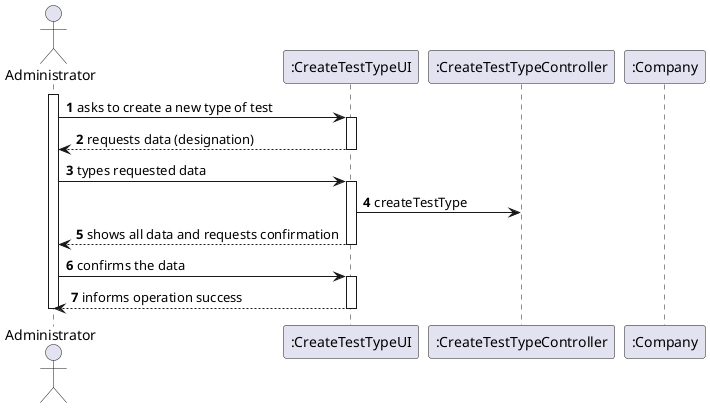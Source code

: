@startuml
autonumber
'hide footbox
actor "Administrator" as Adm

participant ":CreateTestTypeUI" as UI
participant ":CreateTestTypeController" as CTRL
participant ":Company" as Comp

activate Adm
Adm -> UI : asks to create a new type of test
activate UI
UI --> Adm : requests data (designation)
deactivate UI

Adm -> UI : types requested data
activate UI
UI -> CTRL : createTestType
UI --> Adm : shows all data and requests confirmation
deactivate UI

Adm -> UI : confirms the data
activate UI
UI --> Adm : informs operation success
deactivate UI

deactivate Adm




@enduml